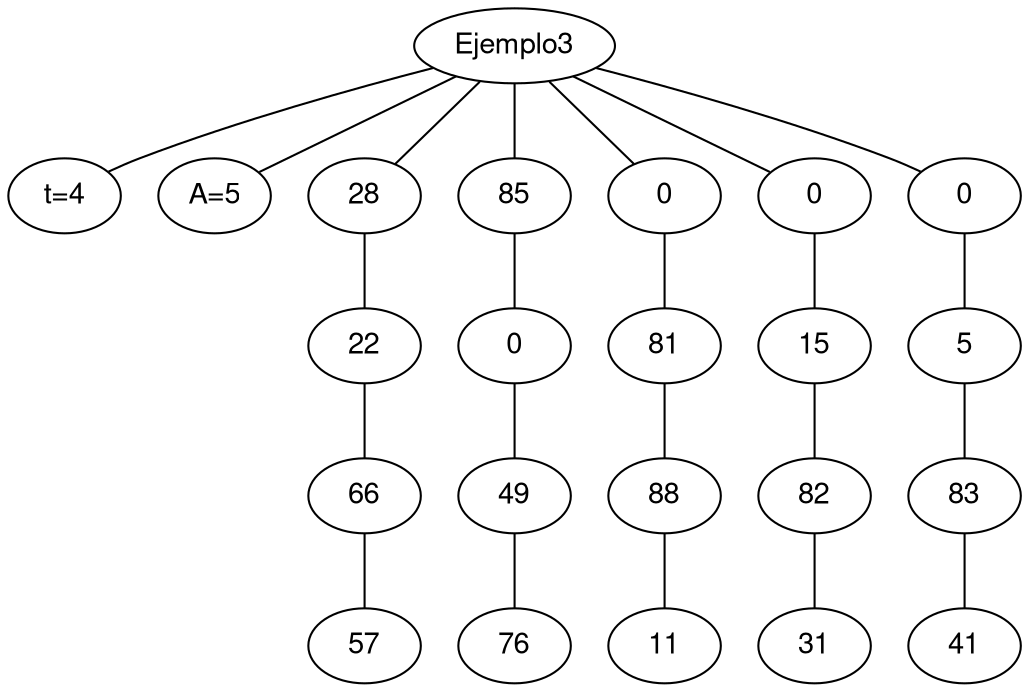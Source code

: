 graph ""
    {
        fontname="Helvetica,Arial,sans-serif"
        node [fontname="Helvetica,Arial,sans-serif"]
        edge [fontname="Helvetica,Arial,sans-serif"]

        subgraph Prueba1
        {
            n1 [label="Ejemplo3"];
            n2 [label="t=4"];
            n3 [label="A=5"];
            n1 -- n2;
            n1 -- n3;
            
            n4 [label="28"];
            n1 -- n4;
            n5 [label="85"];
            n1 -- n5;
            n6 [label="0"];
            n1 -- n6;
            n7 [label="0"];
            n1 -- n7;
            n8 [label="0"];
            n1 -- n8;
            n9 [label="22"];
            n4 -- n9;
            n10 [label="0"];
            n5 -- n10;
            n11 [label="81"];
            n6 -- n11;
            n12 [label="15"];
            n7 -- n12;
            n13 [label="5"];
            n8 -- n13;
            n14 [label="66"];
            n9 -- n14;
            n15 [label="49"];
            n10 -- n15;
            n16 [label="88"];
            n11 -- n16;
            n17 [label="82"];
            n12 -- n17;
            n18 [label="83"];
            n13 -- n18;
            n19 [label="57"];
            n14 -- n19;
            n20 [label="76"];
            n15 -- n20;
            n21 [label="11"];
            n16 -- n21;
            n22 [label="31"];
            n17 -- n22;
            n23 [label="41"];
            n18 -- n23;
                        }
                        }